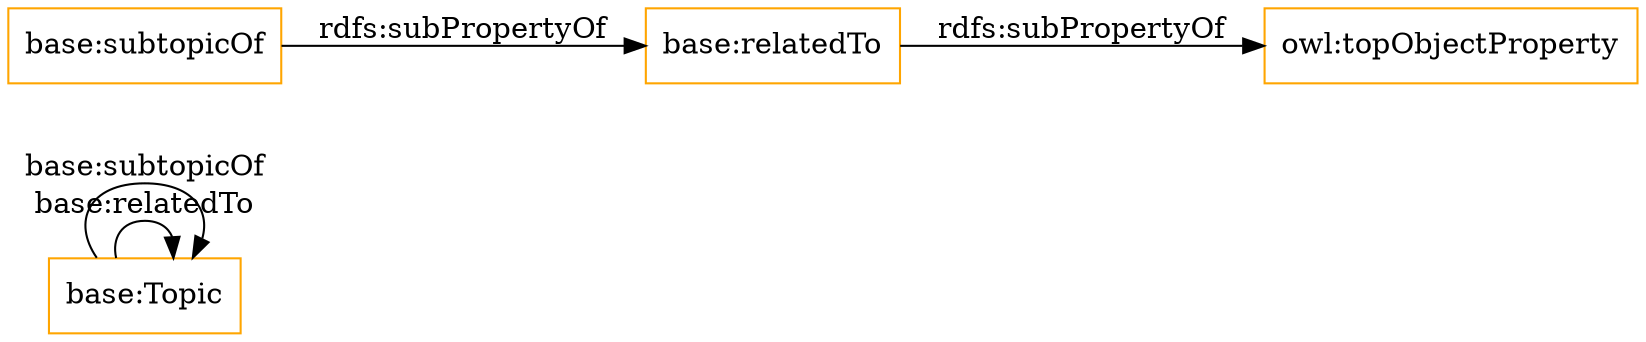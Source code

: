 digraph ar2dtool_diagram { 
rankdir=LR;
size="1501"
node [shape = rectangle, color="orange"]; "base:Topic" ; /*classes style*/
	"base:subtopicOf" -> "base:relatedTo" [ label = "rdfs:subPropertyOf" ];
	"base:relatedTo" -> "owl:topObjectProperty" [ label = "rdfs:subPropertyOf" ];
	"base:Topic" -> "base:Topic" [ label = "base:relatedTo" ];
	"base:Topic" -> "base:Topic" [ label = "base:subtopicOf" ];

}
